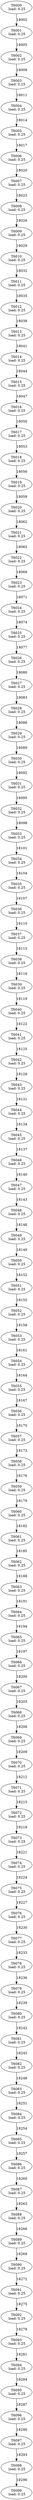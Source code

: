 digraph taskgraph {
	T6000 [label= "T6000\n load: 0.25"];
	T6001 [label= "T6001\n load: 0.25"];
	T6000 -> T6001[label=18002];
	T6002 [label= "T6002\n load: 0.25"];
	T6001 -> T6002[label=18005];
	T6003 [label= "T6003\n load: 0.25"];
	T6002 -> T6003[label=18008];
	T6004 [label= "T6004\n load: 0.25"];
	T6003 -> T6004[label=18011];
	T6005 [label= "T6005\n load: 0.25"];
	T6004 -> T6005[label=18014];
	T6006 [label= "T6006\n load: 0.25"];
	T6005 -> T6006[label=18017];
	T6007 [label= "T6007\n load: 0.25"];
	T6006 -> T6007[label=18020];
	T6008 [label= "T6008\n load: 0.25"];
	T6007 -> T6008[label=18023];
	T6009 [label= "T6009\n load: 0.25"];
	T6008 -> T6009[label=18026];
	T6010 [label= "T6010\n load: 0.25"];
	T6009 -> T6010[label=18029];
	T6011 [label= "T6011\n load: 0.25"];
	T6010 -> T6011[label=18032];
	T6012 [label= "T6012\n load: 0.25"];
	T6011 -> T6012[label=18035];
	T6013 [label= "T6013\n load: 0.25"];
	T6012 -> T6013[label=18038];
	T6014 [label= "T6014\n load: 0.25"];
	T6013 -> T6014[label=18041];
	T6015 [label= "T6015\n load: 0.25"];
	T6014 -> T6015[label=18044];
	T6016 [label= "T6016\n load: 0.25"];
	T6015 -> T6016[label=18047];
	T6017 [label= "T6017\n load: 0.25"];
	T6016 -> T6017[label=18050];
	T6018 [label= "T6018\n load: 0.25"];
	T6017 -> T6018[label=18053];
	T6019 [label= "T6019\n load: 0.25"];
	T6018 -> T6019[label=18056];
	T6020 [label= "T6020\n load: 0.25"];
	T6019 -> T6020[label=18059];
	T6021 [label= "T6021\n load: 0.25"];
	T6020 -> T6021[label=18062];
	T6022 [label= "T6022\n load: 0.25"];
	T6021 -> T6022[label=18065];
	T6023 [label= "T6023\n load: 0.25"];
	T6022 -> T6023[label=18068];
	T6024 [label= "T6024\n load: 0.25"];
	T6023 -> T6024[label=18071];
	T6025 [label= "T6025\n load: 0.25"];
	T6024 -> T6025[label=18074];
	T6026 [label= "T6026\n load: 0.25"];
	T6025 -> T6026[label=18077];
	T6027 [label= "T6027\n load: 0.25"];
	T6026 -> T6027[label=18080];
	T6028 [label= "T6028\n load: 0.25"];
	T6027 -> T6028[label=18083];
	T6029 [label= "T6029\n load: 0.25"];
	T6028 -> T6029[label=18086];
	T6030 [label= "T6030\n load: 0.25"];
	T6029 -> T6030[label=18089];
	T6031 [label= "T6031\n load: 0.25"];
	T6030 -> T6031[label=18092];
	T6032 [label= "T6032\n load: 0.25"];
	T6031 -> T6032[label=18095];
	T6033 [label= "T6033\n load: 0.25"];
	T6032 -> T6033[label=18098];
	T6034 [label= "T6034\n load: 0.25"];
	T6033 -> T6034[label=18101];
	T6035 [label= "T6035\n load: 0.25"];
	T6034 -> T6035[label=18104];
	T6036 [label= "T6036\n load: 0.25"];
	T6035 -> T6036[label=18107];
	T6037 [label= "T6037\n load: 0.25"];
	T6036 -> T6037[label=18110];
	T6038 [label= "T6038\n load: 0.25"];
	T6037 -> T6038[label=18113];
	T6039 [label= "T6039\n load: 0.25"];
	T6038 -> T6039[label=18116];
	T6040 [label= "T6040\n load: 0.25"];
	T6039 -> T6040[label=18119];
	T6041 [label= "T6041\n load: 0.25"];
	T6040 -> T6041[label=18122];
	T6042 [label= "T6042\n load: 0.25"];
	T6041 -> T6042[label=18125];
	T6043 [label= "T6043\n load: 0.25"];
	T6042 -> T6043[label=18128];
	T6044 [label= "T6044\n load: 0.25"];
	T6043 -> T6044[label=18131];
	T6045 [label= "T6045\n load: 0.25"];
	T6044 -> T6045[label=18134];
	T6046 [label= "T6046\n load: 0.25"];
	T6045 -> T6046[label=18137];
	T6047 [label= "T6047\n load: 0.25"];
	T6046 -> T6047[label=18140];
	T6048 [label= "T6048\n load: 0.25"];
	T6047 -> T6048[label=18143];
	T6049 [label= "T6049\n load: 0.25"];
	T6048 -> T6049[label=18146];
	T6050 [label= "T6050\n load: 0.25"];
	T6049 -> T6050[label=18149];
	T6051 [label= "T6051\n load: 0.25"];
	T6050 -> T6051[label=18152];
	T6052 [label= "T6052\n load: 0.25"];
	T6051 -> T6052[label=18155];
	T6053 [label= "T6053\n load: 0.25"];
	T6052 -> T6053[label=18158];
	T6054 [label= "T6054\n load: 0.25"];
	T6053 -> T6054[label=18161];
	T6055 [label= "T6055\n load: 0.25"];
	T6054 -> T6055[label=18164];
	T6056 [label= "T6056\n load: 0.25"];
	T6055 -> T6056[label=18167];
	T6057 [label= "T6057\n load: 0.25"];
	T6056 -> T6057[label=18170];
	T6058 [label= "T6058\n load: 0.25"];
	T6057 -> T6058[label=18173];
	T6059 [label= "T6059\n load: 0.25"];
	T6058 -> T6059[label=18176];
	T6060 [label= "T6060\n load: 0.25"];
	T6059 -> T6060[label=18179];
	T6061 [label= "T6061\n load: 0.25"];
	T6060 -> T6061[label=18182];
	T6062 [label= "T6062\n load: 0.25"];
	T6061 -> T6062[label=18185];
	T6063 [label= "T6063\n load: 0.25"];
	T6062 -> T6063[label=18188];
	T6064 [label= "T6064\n load: 0.25"];
	T6063 -> T6064[label=18191];
	T6065 [label= "T6065\n load: 0.25"];
	T6064 -> T6065[label=18194];
	T6066 [label= "T6066\n load: 0.25"];
	T6065 -> T6066[label=18197];
	T6067 [label= "T6067\n load: 0.25"];
	T6066 -> T6067[label=18200];
	T6068 [label= "T6068\n load: 0.25"];
	T6067 -> T6068[label=18203];
	T6069 [label= "T6069\n load: 0.25"];
	T6068 -> T6069[label=18206];
	T6070 [label= "T6070\n load: 0.25"];
	T6069 -> T6070[label=18209];
	T6071 [label= "T6071\n load: 0.25"];
	T6070 -> T6071[label=18212];
	T6072 [label= "T6072\n load: 0.25"];
	T6071 -> T6072[label=18215];
	T6073 [label= "T6073\n load: 0.25"];
	T6072 -> T6073[label=18218];
	T6074 [label= "T6074\n load: 0.25"];
	T6073 -> T6074[label=18221];
	T6075 [label= "T6075\n load: 0.25"];
	T6074 -> T6075[label=18224];
	T6076 [label= "T6076\n load: 0.25"];
	T6075 -> T6076[label=18227];
	T6077 [label= "T6077\n load: 0.25"];
	T6076 -> T6077[label=18230];
	T6078 [label= "T6078\n load: 0.25"];
	T6077 -> T6078[label=18233];
	T6079 [label= "T6079\n load: 0.25"];
	T6078 -> T6079[label=18236];
	T6080 [label= "T6080\n load: 0.25"];
	T6079 -> T6080[label=18239];
	T6081 [label= "T6081\n load: 0.25"];
	T6080 -> T6081[label=18242];
	T6082 [label= "T6082\n load: 0.25"];
	T6081 -> T6082[label=18245];
	T6083 [label= "T6083\n load: 0.25"];
	T6082 -> T6083[label=18248];
	T6084 [label= "T6084\n load: 0.25"];
	T6083 -> T6084[label=18251];
	T6085 [label= "T6085\n load: 0.25"];
	T6084 -> T6085[label=18254];
	T6086 [label= "T6086\n load: 0.25"];
	T6085 -> T6086[label=18257];
	T6087 [label= "T6087\n load: 0.25"];
	T6086 -> T6087[label=18260];
	T6088 [label= "T6088\n load: 0.25"];
	T6087 -> T6088[label=18263];
	T6089 [label= "T6089\n load: 0.25"];
	T6088 -> T6089[label=18266];
	T6090 [label= "T6090\n load: 0.25"];
	T6089 -> T6090[label=18269];
	T6091 [label= "T6091\n load: 0.25"];
	T6090 -> T6091[label=18272];
	T6092 [label= "T6092\n load: 0.25"];
	T6091 -> T6092[label=18275];
	T6093 [label= "T6093\n load: 0.25"];
	T6092 -> T6093[label=18278];
	T6094 [label= "T6094\n load: 0.25"];
	T6093 -> T6094[label=18281];
	T6095 [label= "T6095\n load: 0.25"];
	T6094 -> T6095[label=18284];
	T6096 [label= "T6096\n load: 0.25"];
	T6095 -> T6096[label=18287];
	T6097 [label= "T6097\n load: 0.25"];
	T6096 -> T6097[label=18290];
	T6098 [label= "T6098\n load: 0.25"];
	T6097 -> T6098[label=18293];
	T6099 [label= "T6099\n load: 0.25"];
	T6098 -> T6099[label=18296];
}